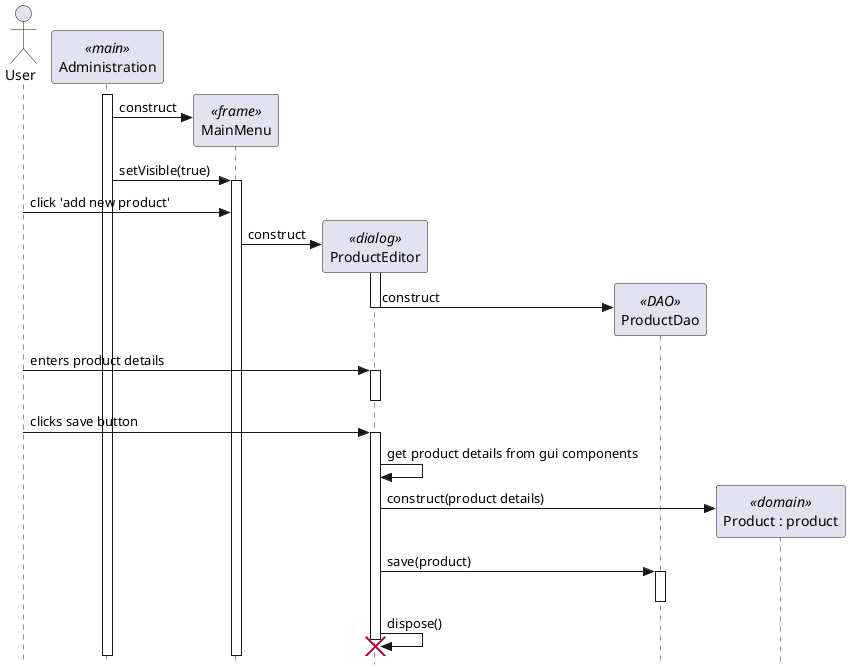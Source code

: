@startuml
' use strict UML mode
skinparam style strictuml

actor "User" as user

participant "Administration" as main <<main>>
main++

create "MainMenu" as menu <<frame>>
main -> menu : construct
main -> menu++ : setVisible(true)

user -> menu : click 'add new product'

create "ProductEditor" as editor <<dialog>>
menu -> editor : construct

' activate Product editor constructor
editor++

' create a DAO
create "ProductDao" as dao <<DAO>>
editor -> dao : construct 
editor--

' user enters product details and clicks the save product button
user -> editor++ : enters product details
editor--

user -> editor++ : clicks save button
editor -> editor : get product details from gui components

create "Product : product" as product <<domain>>
editor -> product : construct(product details)

' save product
editor -> dao++ : save(product)
dao--

'dispose dialog
editor -> editor : dispose()

destroy editor

@enduml